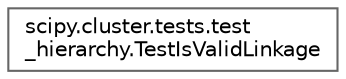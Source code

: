 digraph "Graphical Class Hierarchy"
{
 // LATEX_PDF_SIZE
  bgcolor="transparent";
  edge [fontname=Helvetica,fontsize=10,labelfontname=Helvetica,labelfontsize=10];
  node [fontname=Helvetica,fontsize=10,shape=box,height=0.2,width=0.4];
  rankdir="LR";
  Node0 [id="Node000000",label="scipy.cluster.tests.test\l_hierarchy.TestIsValidLinkage",height=0.2,width=0.4,color="grey40", fillcolor="white", style="filled",URL="$d3/d3e/classscipy_1_1cluster_1_1tests_1_1test__hierarchy_1_1TestIsValidLinkage.html",tooltip=" "];
}
